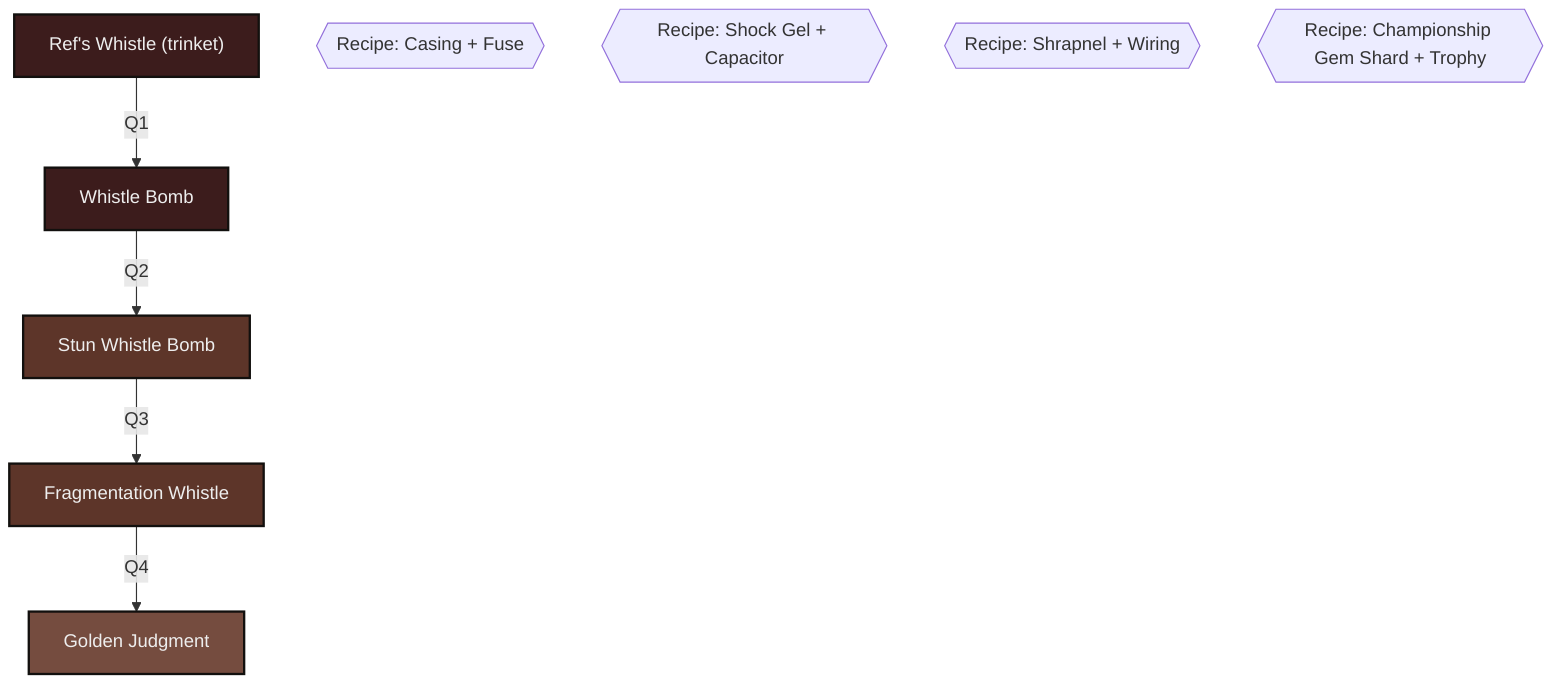 flowchart TD
  %% Whistle Bomb deterministic crafting
  classDef base fill:#3c1c1c,stroke:#12100e,color:#eee,stroke-width:2px;
  classDef mid fill:#5d3529,stroke:#12100e,color:#eee,stroke-width:2px;
  classDef rare fill:#754c3f,stroke:#12100e,color:#eee,stroke-width:2px;

  B0["Ref's Whistle (trinket)"]:::base
  B1["Whistle Bomb"]:::base
  B2["Stun Whistle Bomb"]:::mid
  B3["Fragmentation Whistle"]:::mid
  B4["Golden Judgment"]:::rare

  Q1{{"Recipe: Casing + Fuse"}}
  Q2{{"Recipe: Shock Gel + Capacitor"}}
  Q3{{"Recipe: Shrapnel + Wiring"}}
  Q4{{"Recipe: Championship Gem Shard + Trophy"}}

  B0 -->|Q1| B1 -->|Q2| B2 -->|Q3| B3 -->|Q4| B4